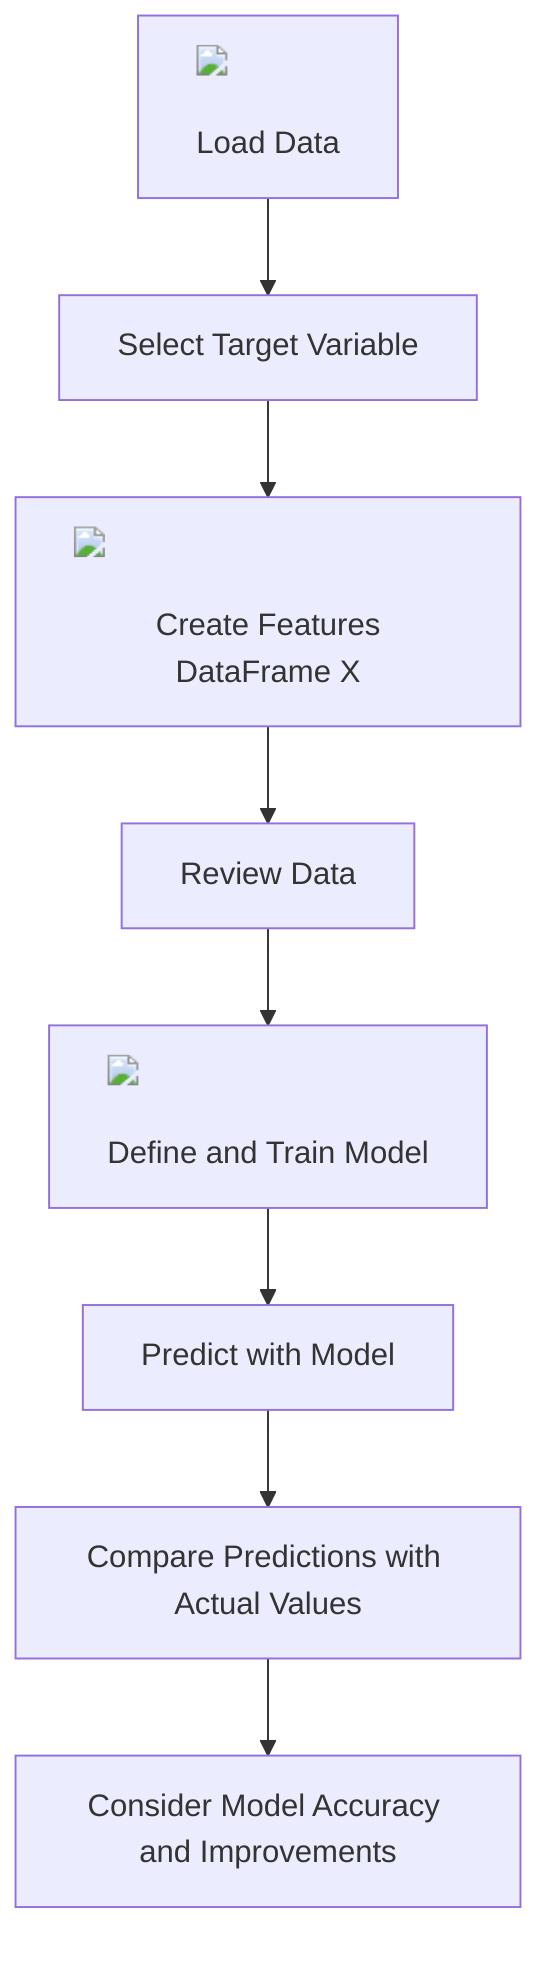 flowchart TD
    A["<img src='file.svg'/> <br/> Load Data"] --> B["Select Target Variable"]
    B --> C["<img src='column_split.svg'/> <br/> Create Features DataFrame X"]
    C --> D["Review Data"]
    D --> E["<img src='brain.svg'/> <br/> Define and Train Model"]
    E --> F["Predict with Model"]
    F --> G["Compare Predictions with Actual Values"]
    G --> H["Consider Model Accuracy and Improvements"]